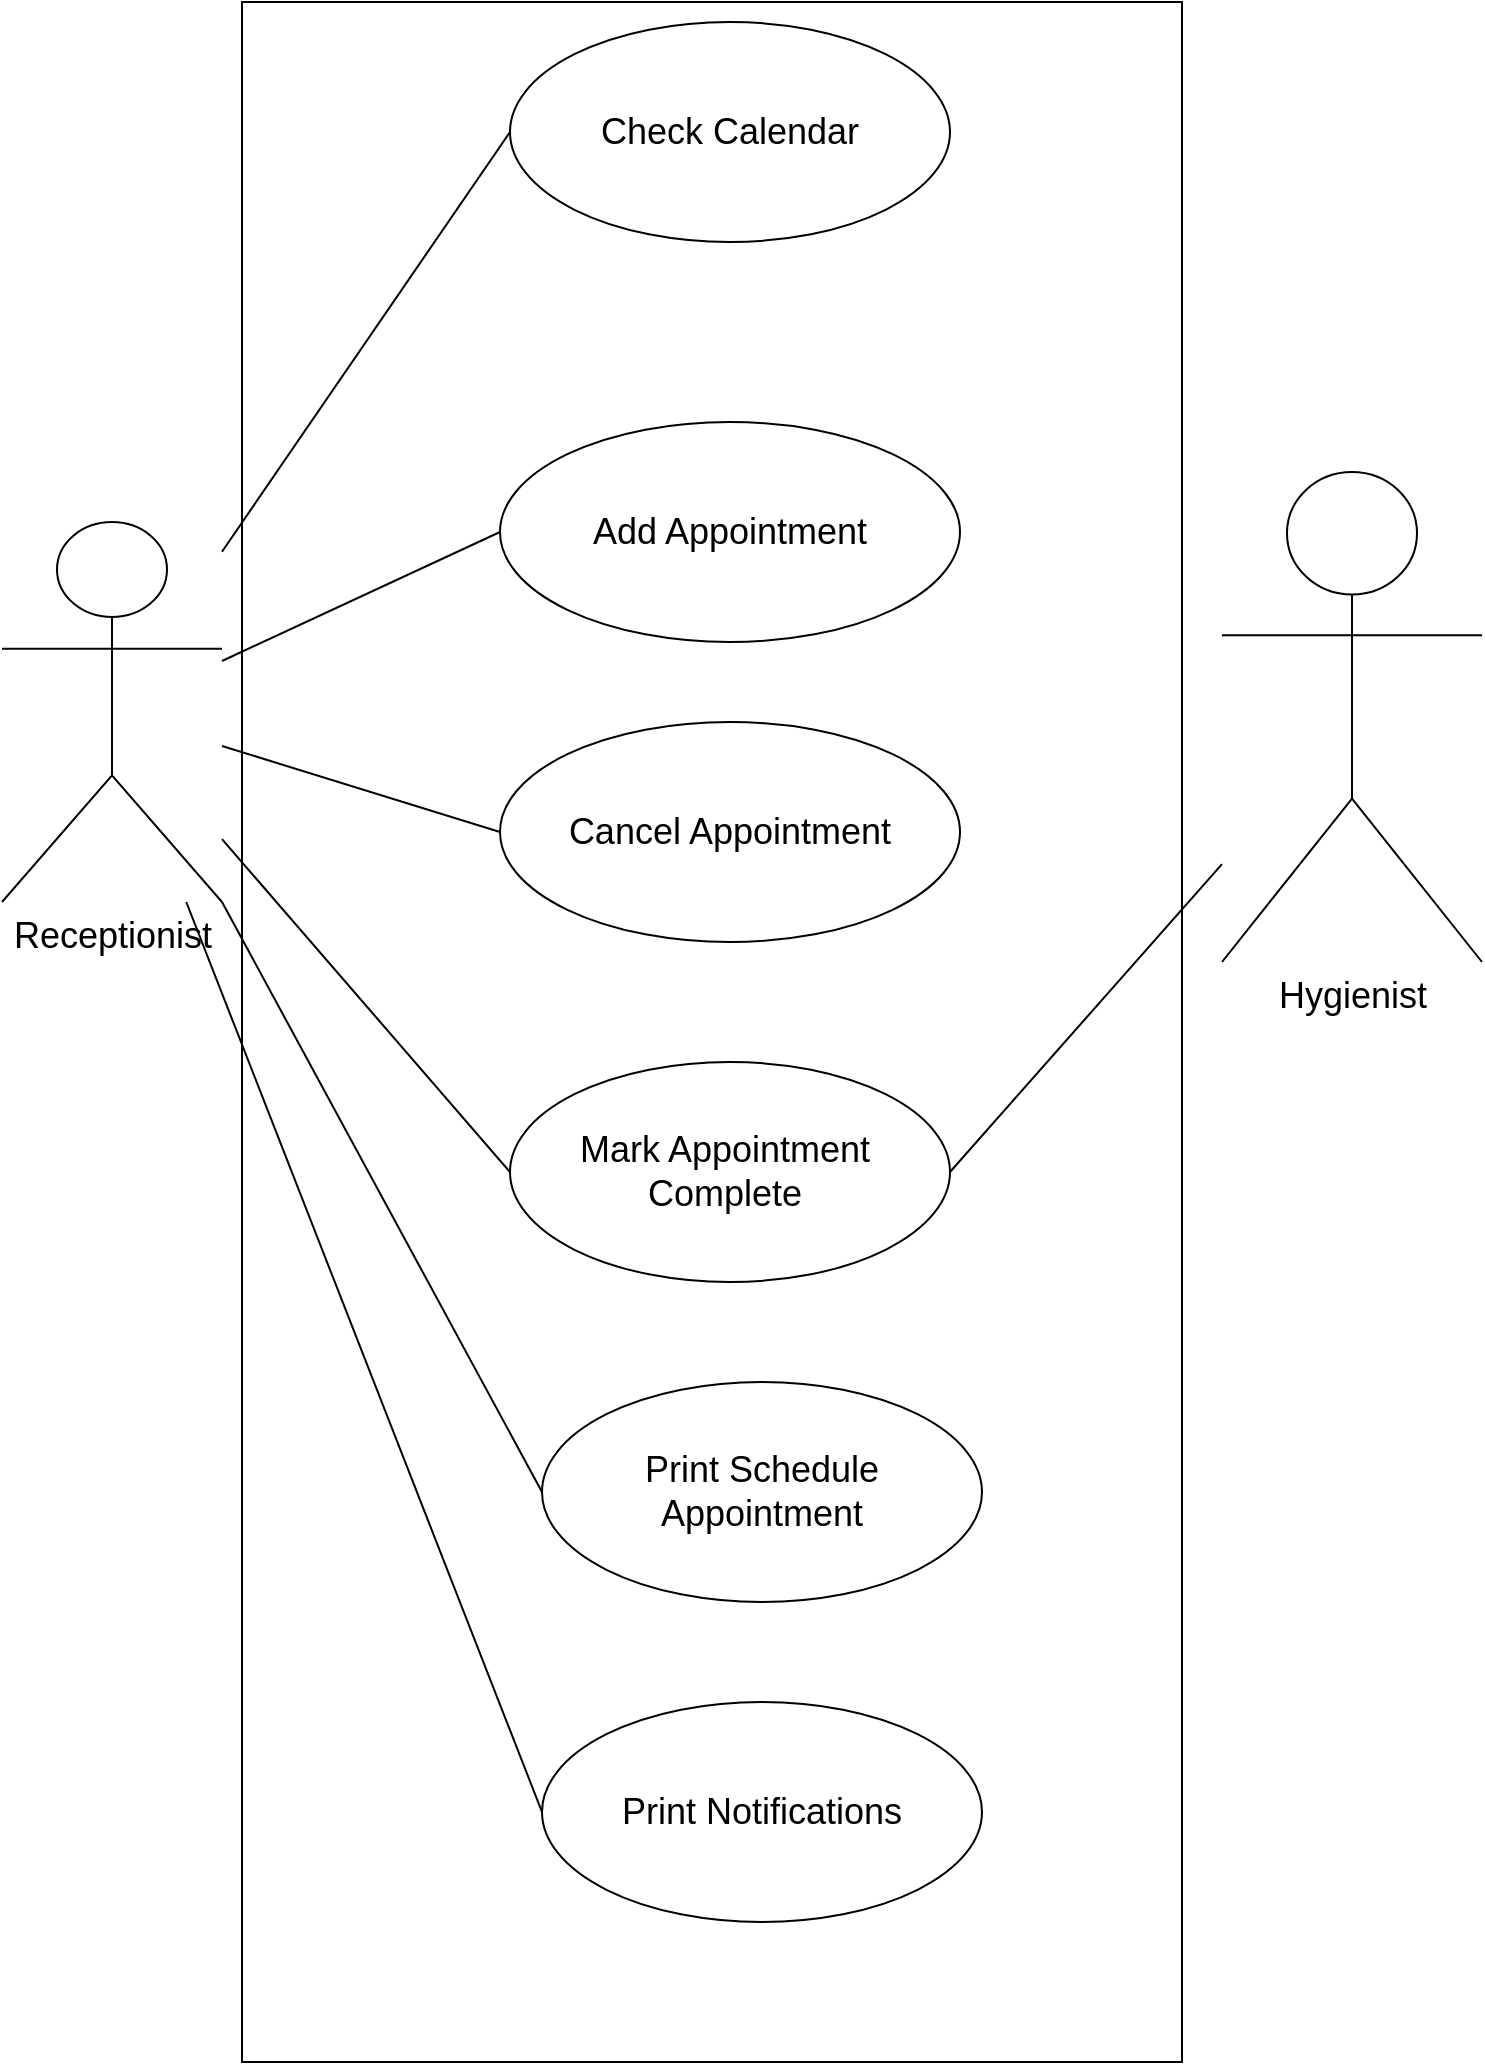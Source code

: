 <mxfile version="22.1.22" type="github">
  <diagram name="Page-1" id="DtirlimgUcfxDNybS8bE">
    <mxGraphModel dx="2867" dy="1282" grid="1" gridSize="10" guides="1" tooltips="1" connect="1" arrows="1" fold="1" page="1" pageScale="1" pageWidth="827" pageHeight="1169" math="0" shadow="0">
      <root>
        <mxCell id="0" />
        <mxCell id="1" parent="0" />
        <mxCell id="eTyoZncDhA2huiXiJWmT-6" value="" style="rounded=0;whiteSpace=wrap;html=1;shadow=0;" vertex="1" parent="1">
          <mxGeometry x="170" y="30" width="470" height="1030" as="geometry" />
        </mxCell>
        <mxCell id="UalxauJKMx-4CK4qUqsu-1" value="&lt;font style=&quot;font-size: 18px;&quot;&gt;Check Calendar&lt;/font&gt;" style="ellipse;whiteSpace=wrap;html=1;" parent="1" vertex="1">
          <mxGeometry x="304" y="40" width="220" height="110" as="geometry" />
        </mxCell>
        <mxCell id="UalxauJKMx-4CK4qUqsu-2" value="&lt;font style=&quot;font-size: 18px;&quot;&gt;Add Appointment&lt;/font&gt;" style="ellipse;whiteSpace=wrap;html=1;" parent="1" vertex="1">
          <mxGeometry x="299" y="240" width="230" height="110" as="geometry" />
        </mxCell>
        <mxCell id="UalxauJKMx-4CK4qUqsu-3" value="&lt;font style=&quot;font-size: 18px;&quot;&gt;Mark Appointment&amp;nbsp;&lt;br&gt;Complete&amp;nbsp;&lt;/font&gt;" style="ellipse;whiteSpace=wrap;html=1;" parent="1" vertex="1">
          <mxGeometry x="304" y="560" width="220" height="110" as="geometry" />
        </mxCell>
        <mxCell id="UalxauJKMx-4CK4qUqsu-4" value="&lt;font style=&quot;font-size: 18px;&quot;&gt;Cancel Appointment&lt;/font&gt;" style="ellipse;whiteSpace=wrap;html=1;" parent="1" vertex="1">
          <mxGeometry x="299" y="390" width="230" height="110" as="geometry" />
        </mxCell>
        <mxCell id="UalxauJKMx-4CK4qUqsu-6" value="&lt;span style=&quot;font-size: 18px;&quot;&gt;Print Schedule Appointment&lt;/span&gt;" style="ellipse;whiteSpace=wrap;html=1;" parent="1" vertex="1">
          <mxGeometry x="320" y="720" width="220" height="110" as="geometry" />
        </mxCell>
        <mxCell id="UalxauJKMx-4CK4qUqsu-7" value="&lt;span style=&quot;font-size: 18px;&quot;&gt;Print Notifications&lt;/span&gt;" style="ellipse;whiteSpace=wrap;html=1;" parent="1" vertex="1">
          <mxGeometry x="320" y="880" width="220" height="110" as="geometry" />
        </mxCell>
        <mxCell id="UalxauJKMx-4CK4qUqsu-8" value="&lt;font style=&quot;font-size: 18px;&quot;&gt;Receptionist&lt;/font&gt;" style="shape=umlActor;verticalLabelPosition=bottom;verticalAlign=top;html=1;" parent="1" vertex="1">
          <mxGeometry x="50" y="290" width="110" height="190" as="geometry" />
        </mxCell>
        <mxCell id="UalxauJKMx-4CK4qUqsu-13" value="" style="endArrow=none;html=1;rounded=0;entryX=0;entryY=0.5;entryDx=0;entryDy=0;" parent="1" source="UalxauJKMx-4CK4qUqsu-8" target="UalxauJKMx-4CK4qUqsu-1" edge="1">
          <mxGeometry width="50" height="50" relative="1" as="geometry">
            <mxPoint x="140" y="220" as="sourcePoint" />
            <mxPoint x="190" y="170" as="targetPoint" />
          </mxGeometry>
        </mxCell>
        <mxCell id="UalxauJKMx-4CK4qUqsu-14" value="" style="endArrow=none;html=1;rounded=0;entryX=0;entryY=0.5;entryDx=0;entryDy=0;" parent="1" source="UalxauJKMx-4CK4qUqsu-8" target="UalxauJKMx-4CK4qUqsu-4" edge="1">
          <mxGeometry width="50" height="50" relative="1" as="geometry">
            <mxPoint x="176" y="500" as="sourcePoint" />
            <mxPoint x="320" y="290" as="targetPoint" />
          </mxGeometry>
        </mxCell>
        <mxCell id="UalxauJKMx-4CK4qUqsu-15" value="" style="endArrow=none;html=1;rounded=0;exitX=0;exitY=0.5;exitDx=0;exitDy=0;" parent="1" source="UalxauJKMx-4CK4qUqsu-7" target="UalxauJKMx-4CK4qUqsu-8" edge="1">
          <mxGeometry width="50" height="50" relative="1" as="geometry">
            <mxPoint x="110" y="880" as="sourcePoint" />
            <mxPoint x="254" y="670" as="targetPoint" />
          </mxGeometry>
        </mxCell>
        <mxCell id="UalxauJKMx-4CK4qUqsu-16" value="" style="endArrow=none;html=1;rounded=0;entryX=0;entryY=0.5;entryDx=0;entryDy=0;" parent="1" source="UalxauJKMx-4CK4qUqsu-8" target="UalxauJKMx-4CK4qUqsu-2" edge="1">
          <mxGeometry width="50" height="50" relative="1" as="geometry">
            <mxPoint x="440" y="500" as="sourcePoint" />
            <mxPoint x="584" y="290" as="targetPoint" />
          </mxGeometry>
        </mxCell>
        <mxCell id="UalxauJKMx-4CK4qUqsu-17" value="" style="endArrow=none;html=1;rounded=0;entryX=0;entryY=0.5;entryDx=0;entryDy=0;exitX=1;exitY=1;exitDx=0;exitDy=0;exitPerimeter=0;" parent="1" source="UalxauJKMx-4CK4qUqsu-8" target="UalxauJKMx-4CK4qUqsu-6" edge="1">
          <mxGeometry width="50" height="50" relative="1" as="geometry">
            <mxPoint x="100" y="730" as="sourcePoint" />
            <mxPoint x="244" y="520" as="targetPoint" />
          </mxGeometry>
        </mxCell>
        <mxCell id="UalxauJKMx-4CK4qUqsu-18" value="" style="endArrow=none;html=1;rounded=0;entryX=0;entryY=0.5;entryDx=0;entryDy=0;" parent="1" source="UalxauJKMx-4CK4qUqsu-8" target="UalxauJKMx-4CK4qUqsu-3" edge="1">
          <mxGeometry width="50" height="50" relative="1" as="geometry">
            <mxPoint x="190" y="610" as="sourcePoint" />
            <mxPoint x="334" y="400" as="targetPoint" />
          </mxGeometry>
        </mxCell>
        <mxCell id="UalxauJKMx-4CK4qUqsu-19" value="&lt;font style=&quot;font-size: 18px;&quot;&gt;Hygienist&lt;/font&gt;" style="shape=umlActor;verticalLabelPosition=bottom;verticalAlign=top;html=1;outlineConnect=0;" parent="1" vertex="1">
          <mxGeometry x="660" y="265" width="130" height="245" as="geometry" />
        </mxCell>
        <mxCell id="UalxauJKMx-4CK4qUqsu-23" value="" style="endArrow=none;html=1;rounded=0;exitX=1;exitY=0.5;exitDx=0;exitDy=0;" parent="1" source="UalxauJKMx-4CK4qUqsu-3" target="UalxauJKMx-4CK4qUqsu-19" edge="1">
          <mxGeometry width="50" height="50" relative="1" as="geometry">
            <mxPoint x="580" y="550" as="sourcePoint" />
            <mxPoint x="630" y="500" as="targetPoint" />
          </mxGeometry>
        </mxCell>
      </root>
    </mxGraphModel>
  </diagram>
</mxfile>
